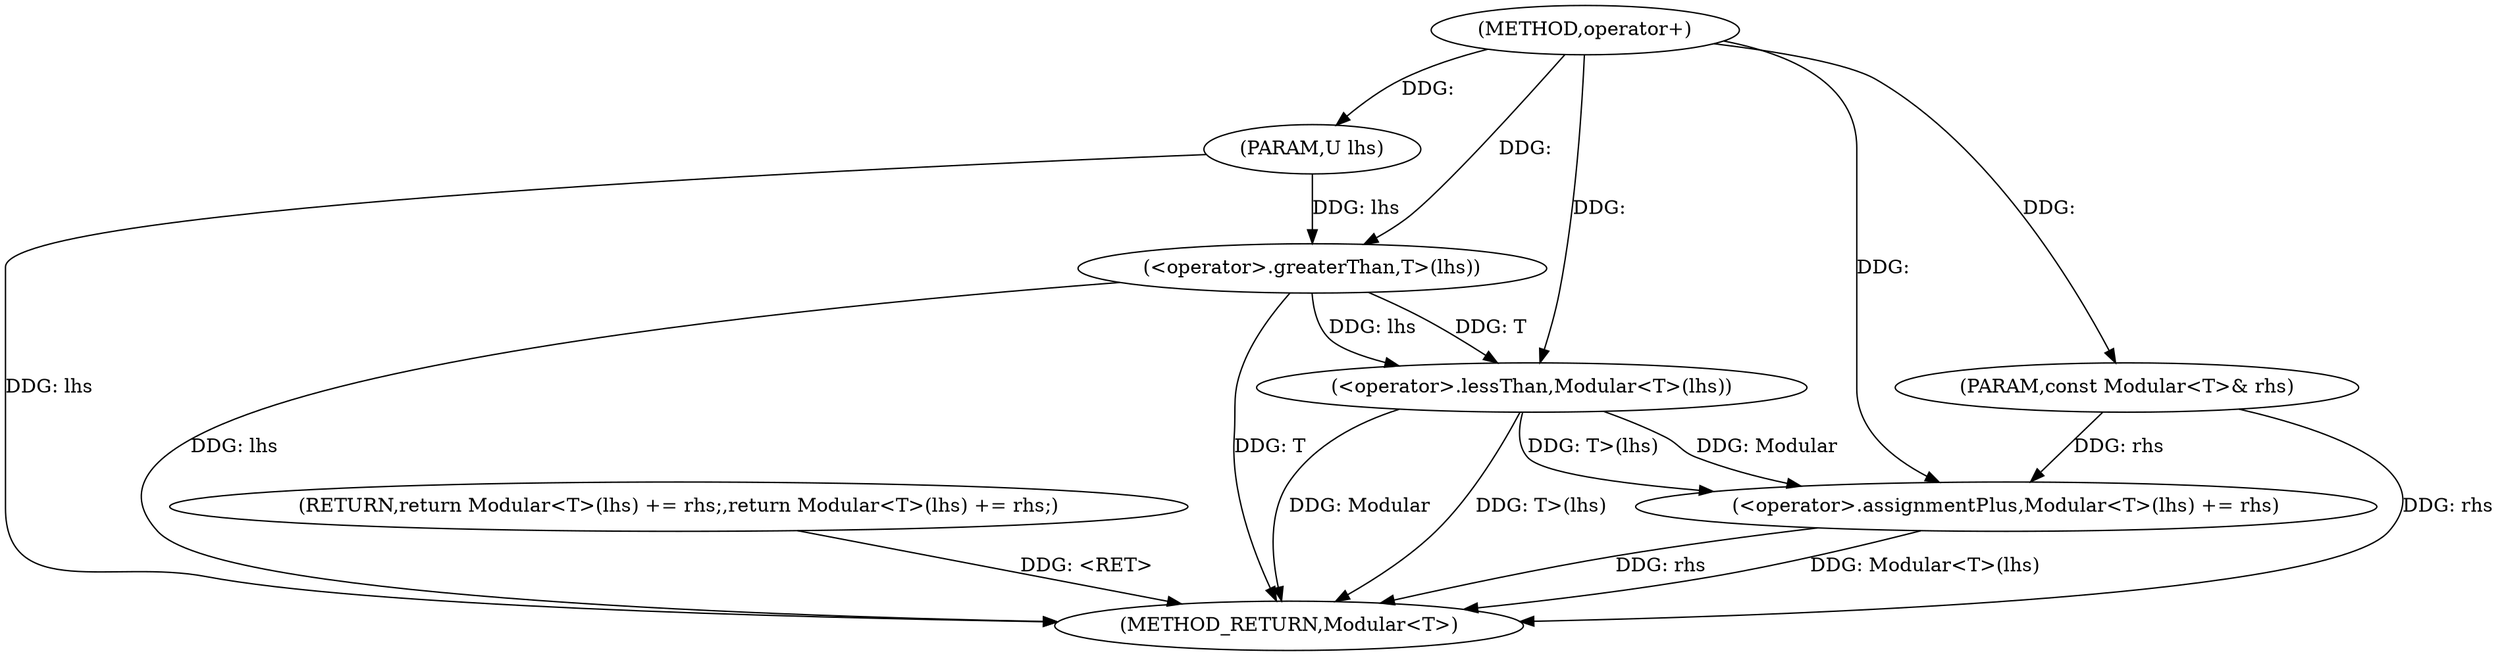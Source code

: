 digraph "operator+" {  
"1000815" [label = "(METHOD,operator+)" ]
"1000827" [label = "(METHOD_RETURN,Modular<T>)" ]
"1000816" [label = "(PARAM,U lhs)" ]
"1000817" [label = "(PARAM,const Modular<T>& rhs)" ]
"1000819" [label = "(RETURN,return Modular<T>(lhs) += rhs;,return Modular<T>(lhs) += rhs;)" ]
"1000820" [label = "(<operator>.assignmentPlus,Modular<T>(lhs) += rhs)" ]
"1000821" [label = "(<operator>.lessThan,Modular<T>(lhs))" ]
"1000823" [label = "(<operator>.greaterThan,T>(lhs))" ]
  "1000819" -> "1000827"  [ label = "DDG: <RET>"] 
  "1000816" -> "1000827"  [ label = "DDG: lhs"] 
  "1000817" -> "1000827"  [ label = "DDG: rhs"] 
  "1000823" -> "1000827"  [ label = "DDG: lhs"] 
  "1000821" -> "1000827"  [ label = "DDG: T>(lhs)"] 
  "1000820" -> "1000827"  [ label = "DDG: Modular<T>(lhs)"] 
  "1000820" -> "1000827"  [ label = "DDG: rhs"] 
  "1000821" -> "1000827"  [ label = "DDG: Modular"] 
  "1000823" -> "1000827"  [ label = "DDG: T"] 
  "1000815" -> "1000816"  [ label = "DDG: "] 
  "1000815" -> "1000817"  [ label = "DDG: "] 
  "1000817" -> "1000820"  [ label = "DDG: rhs"] 
  "1000815" -> "1000820"  [ label = "DDG: "] 
  "1000821" -> "1000820"  [ label = "DDG: Modular"] 
  "1000821" -> "1000820"  [ label = "DDG: T>(lhs)"] 
  "1000815" -> "1000821"  [ label = "DDG: "] 
  "1000823" -> "1000821"  [ label = "DDG: T"] 
  "1000823" -> "1000821"  [ label = "DDG: lhs"] 
  "1000815" -> "1000823"  [ label = "DDG: "] 
  "1000816" -> "1000823"  [ label = "DDG: lhs"] 
}
